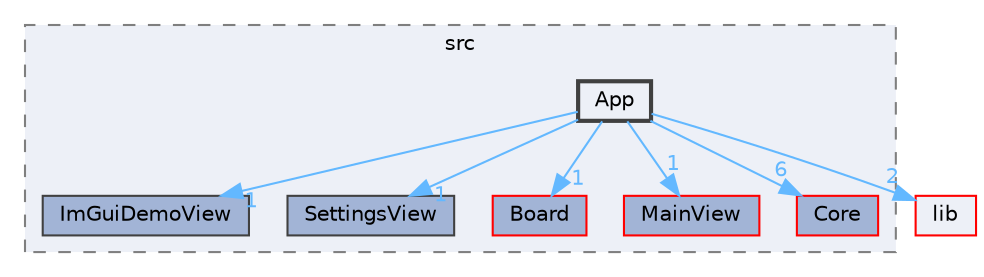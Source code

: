 digraph "app/src/App"
{
 // LATEX_PDF_SIZE
  bgcolor="transparent";
  edge [fontname=Helvetica,fontsize=10,labelfontname=Helvetica,labelfontsize=10];
  node [fontname=Helvetica,fontsize=10,shape=box,height=0.2,width=0.4];
  compound=true
  subgraph clusterdir_a8f641299cfea9f7461c2df1141b7786 {
    graph [ bgcolor="#edf0f7", pencolor="grey50", label="src", fontname=Helvetica,fontsize=10 style="filled,dashed", URL="dir_a8f641299cfea9f7461c2df1141b7786.html",tooltip=""]
  dir_340e323341a2bcef81ed7f3e7516f851 [label="ImGuiDemoView", fillcolor="#a2b4d6", color="grey25", style="filled", URL="dir_340e323341a2bcef81ed7f3e7516f851.html",tooltip=""];
  dir_852900bb1030b93bbf4dc07d26d577e4 [label="SettingsView", fillcolor="#a2b4d6", color="grey25", style="filled", URL="dir_852900bb1030b93bbf4dc07d26d577e4.html",tooltip=""];
  dir_b165395026853bfd1f1b8d8606d4662f [label="Board", fillcolor="#a2b4d6", color="red", style="filled", URL="dir_b165395026853bfd1f1b8d8606d4662f.html",tooltip=""];
  dir_e55bbb2416a3d6c7f118f78365abba36 [label="MainView", fillcolor="#a2b4d6", color="red", style="filled", URL="dir_e55bbb2416a3d6c7f118f78365abba36.html",tooltip=""];
  dir_f7d4be874a03ffe36f67d0add008229d [label="Core", fillcolor="#a2b4d6", color="red", style="filled", URL="dir_f7d4be874a03ffe36f67d0add008229d.html",tooltip=""];
  dir_9f8538b32eef7ac20f30bcc386c92158 [label="App", fillcolor="#edf0f7", color="grey25", style="filled,bold", URL="dir_9f8538b32eef7ac20f30bcc386c92158.html",tooltip=""];
  }
  dir_97aefd0d527b934f1d99a682da8fe6a9 [label="lib", fillcolor="#edf0f7", color="red", style="filled", URL="dir_97aefd0d527b934f1d99a682da8fe6a9.html",tooltip=""];
  dir_9f8538b32eef7ac20f30bcc386c92158->dir_340e323341a2bcef81ed7f3e7516f851 [headlabel="1", labeldistance=1.5 headhref="dir_000001_000010.html" href="dir_000001_000010.html" color="steelblue1" fontcolor="steelblue1"];
  dir_9f8538b32eef7ac20f30bcc386c92158->dir_852900bb1030b93bbf4dc07d26d577e4 [headlabel="1", labeldistance=1.5 headhref="dir_000001_000017.html" href="dir_000001_000017.html" color="steelblue1" fontcolor="steelblue1"];
  dir_9f8538b32eef7ac20f30bcc386c92158->dir_97aefd0d527b934f1d99a682da8fe6a9 [headlabel="2", labeldistance=1.5 headhref="dir_000001_000013.html" href="dir_000001_000013.html" color="steelblue1" fontcolor="steelblue1"];
  dir_9f8538b32eef7ac20f30bcc386c92158->dir_b165395026853bfd1f1b8d8606d4662f [headlabel="1", labeldistance=1.5 headhref="dir_000001_000003.html" href="dir_000001_000003.html" color="steelblue1" fontcolor="steelblue1"];
  dir_9f8538b32eef7ac20f30bcc386c92158->dir_e55bbb2416a3d6c7f118f78365abba36 [headlabel="1", labeldistance=1.5 headhref="dir_000001_000015.html" href="dir_000001_000015.html" color="steelblue1" fontcolor="steelblue1"];
  dir_9f8538b32eef7ac20f30bcc386c92158->dir_f7d4be874a03ffe36f67d0add008229d [headlabel="6", labeldistance=1.5 headhref="dir_000001_000007.html" href="dir_000001_000007.html" color="steelblue1" fontcolor="steelblue1"];
}
